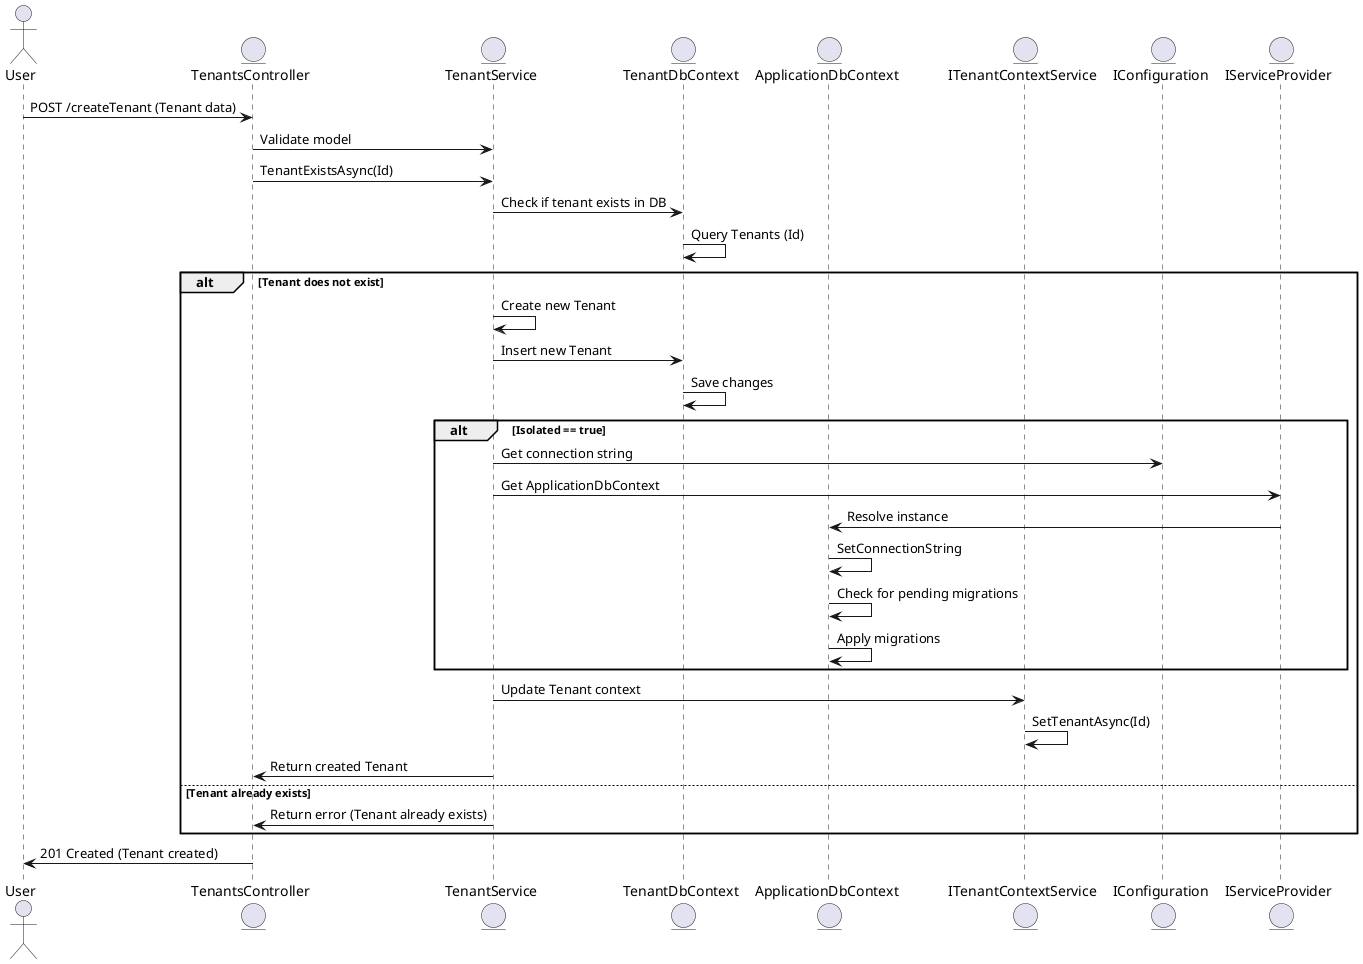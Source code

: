 @startuml
actor User
entity TenantsController
entity TenantService
entity TenantDbContext
entity ApplicationDbContext
entity ITenantContextService
entity IConfiguration
entity IServiceProvider

User -> TenantsController : POST /createTenant (Tenant data)
TenantsController -> TenantService : Validate model
TenantsController -> TenantService : TenantExistsAsync(Id)
TenantService -> TenantDbContext : Check if tenant exists in DB
TenantDbContext -> TenantDbContext : Query Tenants (Id)
alt Tenant does not exist
    TenantService -> TenantService : Create new Tenant
    TenantService -> TenantDbContext : Insert new Tenant
    TenantDbContext -> TenantDbContext : Save changes
    alt Isolated == true
        TenantService -> IConfiguration : Get connection string
        TenantService -> IServiceProvider : Get ApplicationDbContext
        IServiceProvider -> ApplicationDbContext : Resolve instance
        ApplicationDbContext -> ApplicationDbContext : SetConnectionString
        ApplicationDbContext -> ApplicationDbContext : Check for pending migrations
        ApplicationDbContext -> ApplicationDbContext : Apply migrations
    end
    TenantService -> ITenantContextService : Update Tenant context
    ITenantContextService -> ITenantContextService : SetTenantAsync(Id)
    TenantService -> TenantsController : Return created Tenant
else Tenant already exists
    TenantService -> TenantsController : Return error (Tenant already exists)
end
TenantsController -> User : 201 Created (Tenant created)
@enduml

